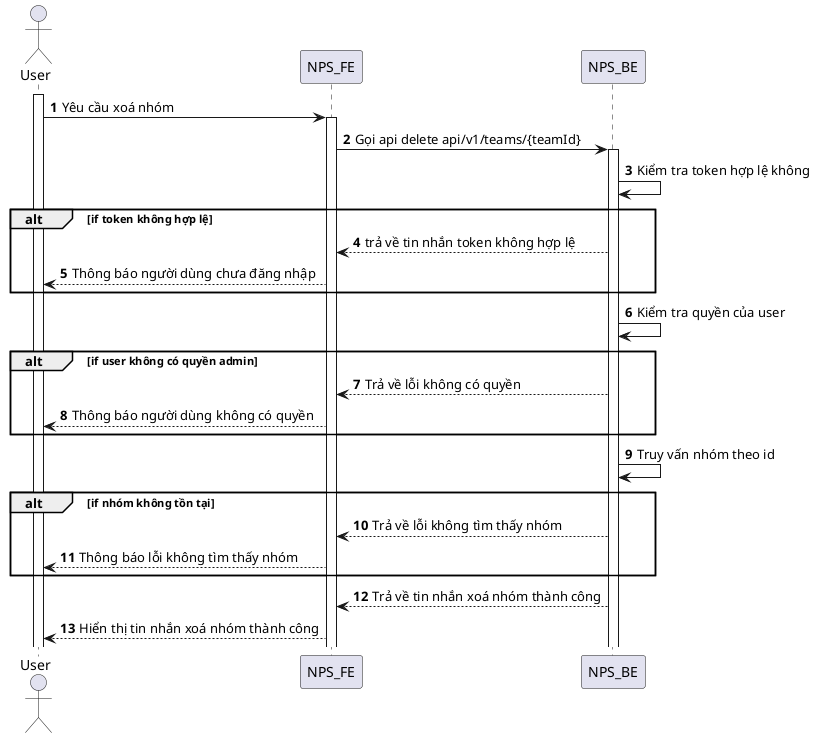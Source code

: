 @startuml
autonumber
actor User
activate User
User -> NPS_FE: Yêu cầu xoá nhóm
activate NPS_FE
NPS_FE -> NPS_BE: Gọi api delete api/v1/teams/{teamId}
activate NPS_BE
NPS_BE -> NPS_BE: Kiểm tra token hợp lệ không
alt if token không hợp lệ
NPS_BE --> NPS_FE: trả về tin nhắn token không hợp lệ
NPS_FE --> User: Thông báo người dùng chưa đăng nhập
end
NPS_BE -> NPS_BE: Kiểm tra quyền của user
alt if user không có quyền admin
NPS_BE --> NPS_FE: Trả về lỗi không có quyền
NPS_FE --> User: Thông báo người dùng không có quyền
end
NPS_BE -> NPS_BE: Truy vấn nhóm theo id
alt if nhóm không tồn tại
NPS_BE --> NPS_FE: Trả về lỗi không tìm thấy nhóm
NPS_FE --> User: Thông báo lỗi không tìm thấy nhóm
end
NPS_BE --> NPS_FE: Trả về tin nhắn xoá nhóm thành công
NPS_FE --> User: Hiển thị tin nhắn xoá nhóm thành công
@enduml